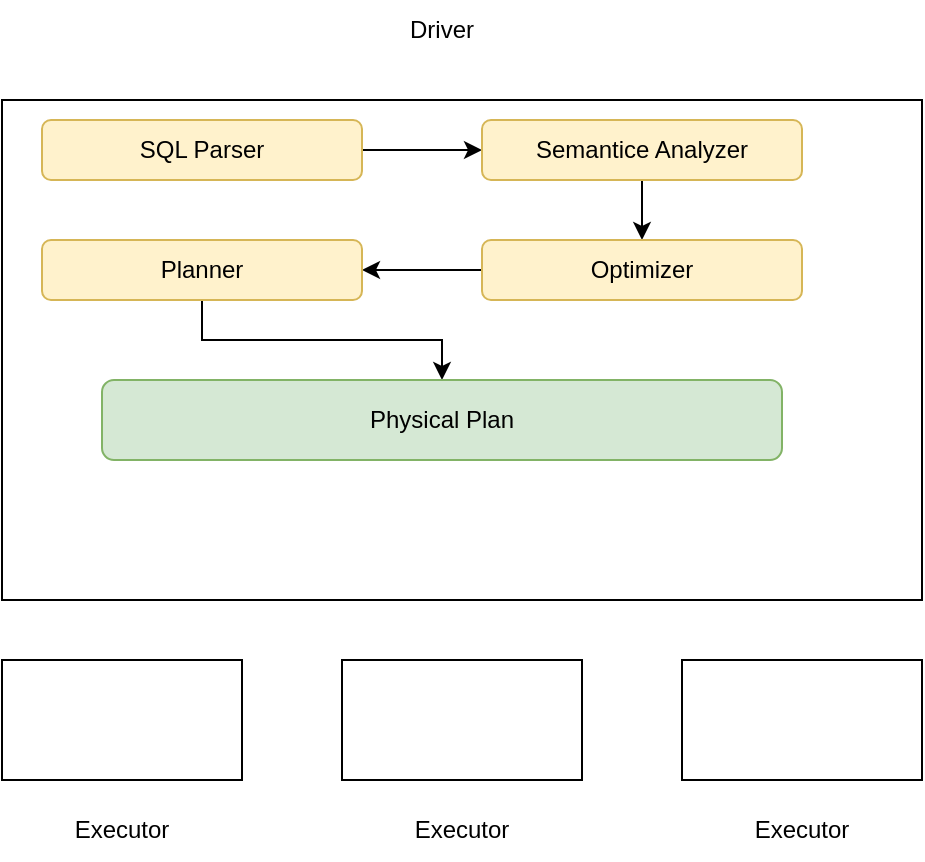 <mxfile version="25.0.3">
  <diagram name="Page-1" id="J1r2JFNc_uGJzp2qgnaq">
    <mxGraphModel dx="1434" dy="785" grid="1" gridSize="10" guides="1" tooltips="1" connect="1" arrows="1" fold="1" page="1" pageScale="1" pageWidth="850" pageHeight="1100" math="0" shadow="0">
      <root>
        <mxCell id="0" />
        <mxCell id="1" parent="0" />
        <mxCell id="dEF_L4vClN2xMfpDiyhu-1" value="" style="rounded=1;whiteSpace=wrap;html=1;" vertex="1" parent="1">
          <mxGeometry x="195" y="270" width="120" height="60" as="geometry" />
        </mxCell>
        <mxCell id="dEF_L4vClN2xMfpDiyhu-2" value="" style="rounded=0;whiteSpace=wrap;html=1;" vertex="1" parent="1">
          <mxGeometry x="160" y="230" width="460" height="250" as="geometry" />
        </mxCell>
        <mxCell id="dEF_L4vClN2xMfpDiyhu-3" value="Driver" style="text;html=1;align=center;verticalAlign=middle;whiteSpace=wrap;rounded=0;" vertex="1" parent="1">
          <mxGeometry x="350" y="180" width="60" height="30" as="geometry" />
        </mxCell>
        <mxCell id="dEF_L4vClN2xMfpDiyhu-7" value="" style="edgeStyle=orthogonalEdgeStyle;rounded=0;orthogonalLoop=1;jettySize=auto;html=1;" edge="1" parent="1" source="dEF_L4vClN2xMfpDiyhu-4" target="dEF_L4vClN2xMfpDiyhu-6">
          <mxGeometry relative="1" as="geometry" />
        </mxCell>
        <mxCell id="dEF_L4vClN2xMfpDiyhu-4" value="SQL Parser" style="rounded=1;whiteSpace=wrap;html=1;fillColor=#fff2cc;strokeColor=#d6b656;" vertex="1" parent="1">
          <mxGeometry x="180" y="240" width="160" height="30" as="geometry" />
        </mxCell>
        <mxCell id="dEF_L4vClN2xMfpDiyhu-9" value="" style="edgeStyle=orthogonalEdgeStyle;rounded=0;orthogonalLoop=1;jettySize=auto;html=1;" edge="1" parent="1" source="dEF_L4vClN2xMfpDiyhu-6" target="dEF_L4vClN2xMfpDiyhu-8">
          <mxGeometry relative="1" as="geometry" />
        </mxCell>
        <mxCell id="dEF_L4vClN2xMfpDiyhu-6" value="Semantice Analyzer" style="rounded=1;whiteSpace=wrap;html=1;fillColor=#fff2cc;strokeColor=#d6b656;" vertex="1" parent="1">
          <mxGeometry x="400" y="240" width="160" height="30" as="geometry" />
        </mxCell>
        <mxCell id="dEF_L4vClN2xMfpDiyhu-11" value="" style="edgeStyle=orthogonalEdgeStyle;rounded=0;orthogonalLoop=1;jettySize=auto;html=1;" edge="1" parent="1" source="dEF_L4vClN2xMfpDiyhu-8" target="dEF_L4vClN2xMfpDiyhu-10">
          <mxGeometry relative="1" as="geometry" />
        </mxCell>
        <mxCell id="dEF_L4vClN2xMfpDiyhu-8" value="Optimizer" style="rounded=1;whiteSpace=wrap;html=1;fillColor=#fff2cc;strokeColor=#d6b656;" vertex="1" parent="1">
          <mxGeometry x="400" y="300" width="160" height="30" as="geometry" />
        </mxCell>
        <mxCell id="dEF_L4vClN2xMfpDiyhu-13" value="" style="edgeStyle=orthogonalEdgeStyle;rounded=0;orthogonalLoop=1;jettySize=auto;html=1;" edge="1" parent="1" source="dEF_L4vClN2xMfpDiyhu-10" target="dEF_L4vClN2xMfpDiyhu-12">
          <mxGeometry relative="1" as="geometry" />
        </mxCell>
        <mxCell id="dEF_L4vClN2xMfpDiyhu-10" value="Planner" style="rounded=1;whiteSpace=wrap;html=1;fillColor=#fff2cc;strokeColor=#d6b656;" vertex="1" parent="1">
          <mxGeometry x="180" y="300" width="160" height="30" as="geometry" />
        </mxCell>
        <mxCell id="dEF_L4vClN2xMfpDiyhu-12" value="Physical Plan" style="rounded=1;whiteSpace=wrap;html=1;fillColor=#d5e8d4;strokeColor=#82b366;" vertex="1" parent="1">
          <mxGeometry x="210" y="370" width="340" height="40" as="geometry" />
        </mxCell>
        <mxCell id="dEF_L4vClN2xMfpDiyhu-14" value="" style="rounded=0;whiteSpace=wrap;html=1;" vertex="1" parent="1">
          <mxGeometry x="160" y="510" width="120" height="60" as="geometry" />
        </mxCell>
        <mxCell id="dEF_L4vClN2xMfpDiyhu-15" value="" style="rounded=0;whiteSpace=wrap;html=1;" vertex="1" parent="1">
          <mxGeometry x="330" y="510" width="120" height="60" as="geometry" />
        </mxCell>
        <mxCell id="dEF_L4vClN2xMfpDiyhu-16" value="" style="rounded=0;whiteSpace=wrap;html=1;" vertex="1" parent="1">
          <mxGeometry x="500" y="510" width="120" height="60" as="geometry" />
        </mxCell>
        <mxCell id="dEF_L4vClN2xMfpDiyhu-18" value="Executor" style="text;html=1;align=center;verticalAlign=middle;whiteSpace=wrap;rounded=0;" vertex="1" parent="1">
          <mxGeometry x="190" y="580" width="60" height="30" as="geometry" />
        </mxCell>
        <mxCell id="dEF_L4vClN2xMfpDiyhu-19" value="Executor" style="text;html=1;align=center;verticalAlign=middle;whiteSpace=wrap;rounded=0;" vertex="1" parent="1">
          <mxGeometry x="360" y="580" width="60" height="30" as="geometry" />
        </mxCell>
        <mxCell id="dEF_L4vClN2xMfpDiyhu-20" value="Executor" style="text;html=1;align=center;verticalAlign=middle;whiteSpace=wrap;rounded=0;" vertex="1" parent="1">
          <mxGeometry x="530" y="580" width="60" height="30" as="geometry" />
        </mxCell>
      </root>
    </mxGraphModel>
  </diagram>
</mxfile>
